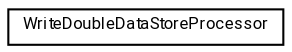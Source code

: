 #!/usr/local/bin/dot
#
# Class diagram 
# Generated by UMLGraph version R5_7_2-60-g0e99a6 (http://www.spinellis.gr/umlgraph/)
#

digraph G {
	graph [fontnames="svg"]
	edge [fontname="Roboto",fontsize=7,labelfontname="Roboto",labelfontsize=7,color="black"];
	node [fontname="Roboto",fontcolor="black",fontsize=8,shape=plaintext,margin=0,width=0,height=0];
	nodesep=0.15;
	ranksep=0.25;
	rankdir=LR;
	// de.lmu.ifi.dbs.elki.parallel.processor.WriteDoubleDataStoreProcessor
	c10971110 [label=<<table title="de.lmu.ifi.dbs.elki.parallel.processor.WriteDoubleDataStoreProcessor" border="0" cellborder="1" cellspacing="0" cellpadding="2" href="WriteDoubleDataStoreProcessor.html" target="_parent">
		<tr><td><table border="0" cellspacing="0" cellpadding="1">
		<tr><td align="center" balign="center"> <font face="Roboto">WriteDoubleDataStoreProcessor</font> </td></tr>
		</table></td></tr>
		</table>>, URL="WriteDoubleDataStoreProcessor.html"];
}

